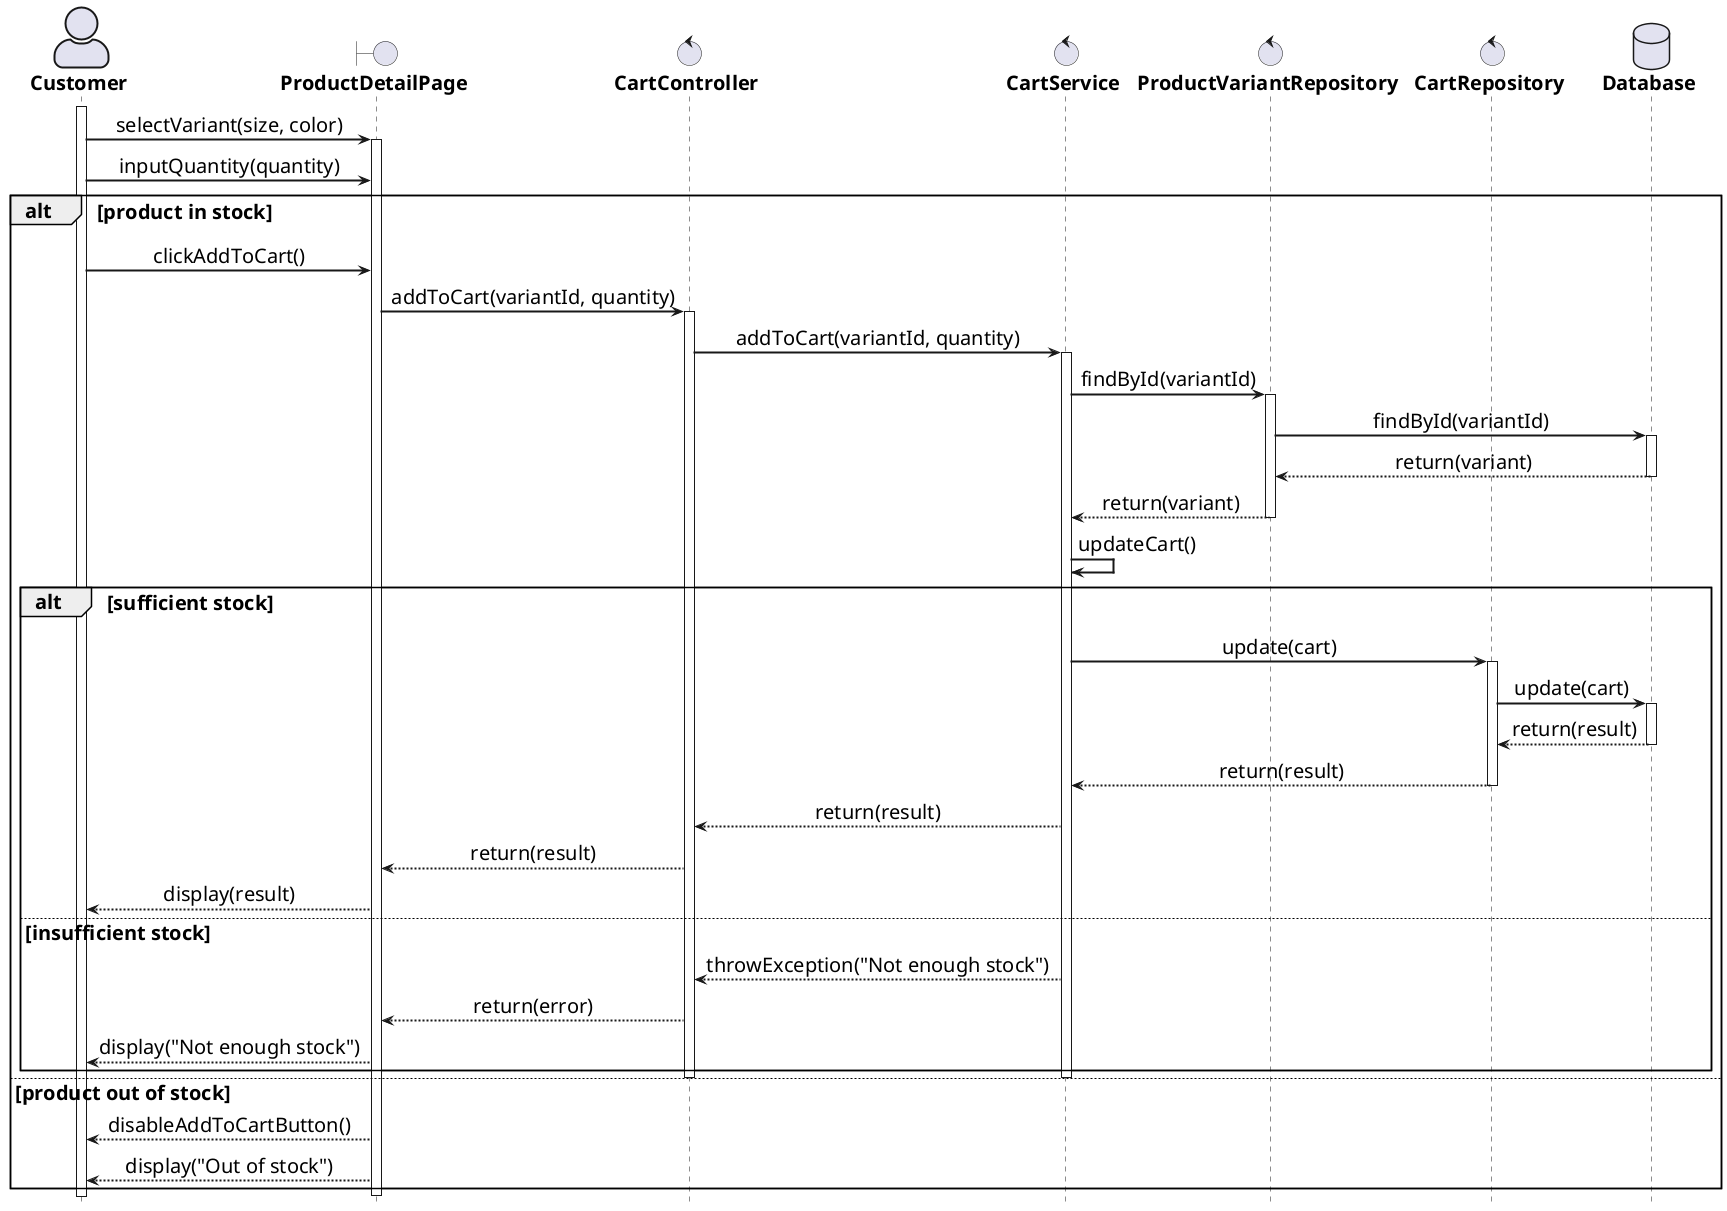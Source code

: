 @startuml

' General configuration
skinparam defaultFontSize 20
skinparam sequenceMessageAlign center

' Actor style configuration
skinparam actorStyle awesome

' Arrow and border thickness configuration
skinparam {
    ArrowThickness 2
    ParticipantBorderThickness 2
    ActorBorderThickness 2
    LifeLineBorderThickness 2
    ActivationBorderThickness 2
}

' Life line color configuration
skinparam LifeLineBorderColor black

' Font style configuration for components
skinparam {
    actorFontStyle bold
    boundaryFontStyle bold
    controlFontStyle bold
    entityFontStyle bold
    databaseFontStyle bold
}

' Define components
actor "Customer" as actor
boundary "ProductDetailPage" as detailPage
control "CartController" as controller
control "CartService" as service
control "ProductVariantRepository" as variantRepo
control "CartRepository" as cartRepo
database "Database" as db

' Start processing flow
activate actor

actor -> detailPage: selectVariant(size, color)
activate detailPage

actor -> detailPage: inputQuantity(quantity)

alt product in stock
    actor -> detailPage: clickAddToCart()
    
    detailPage -> controller: addToCart(variantId, quantity)
    activate controller
    
    controller -> service: addToCart(variantId, quantity)
    activate service
    
    service -> variantRepo: findById(variantId)
    activate variantRepo
    variantRepo -> db: findById(variantId)
    activate db
    db --> variantRepo: return(variant)
    deactivate db
    variantRepo --> service: return(variant)
    deactivate variantRepo
    
    service -> service: updateCart()
    
    alt sufficient stock
        service -> cartRepo: update(cart)
        activate cartRepo
        cartRepo -> db: update(cart)
        activate db
        db --> cartRepo: return(result)
        deactivate db
        cartRepo --> service: return(result)
        deactivate cartRepo
        service --> controller: return(result)
        controller --> detailPage: return(result)
        detailPage --> actor: display(result)
    else insufficient stock
        service --> controller: throwException("Not enough stock")
        controller --> detailPage: return(error)
        detailPage --> actor: display("Not enough stock")
    end
    
    deactivate service
    deactivate controller
    
else product out of stock
    detailPage --> actor: disableAddToCartButton()
    detailPage --> actor: display("Out of stock")
end

deactivate detailPage

hide footbox
@enduml
